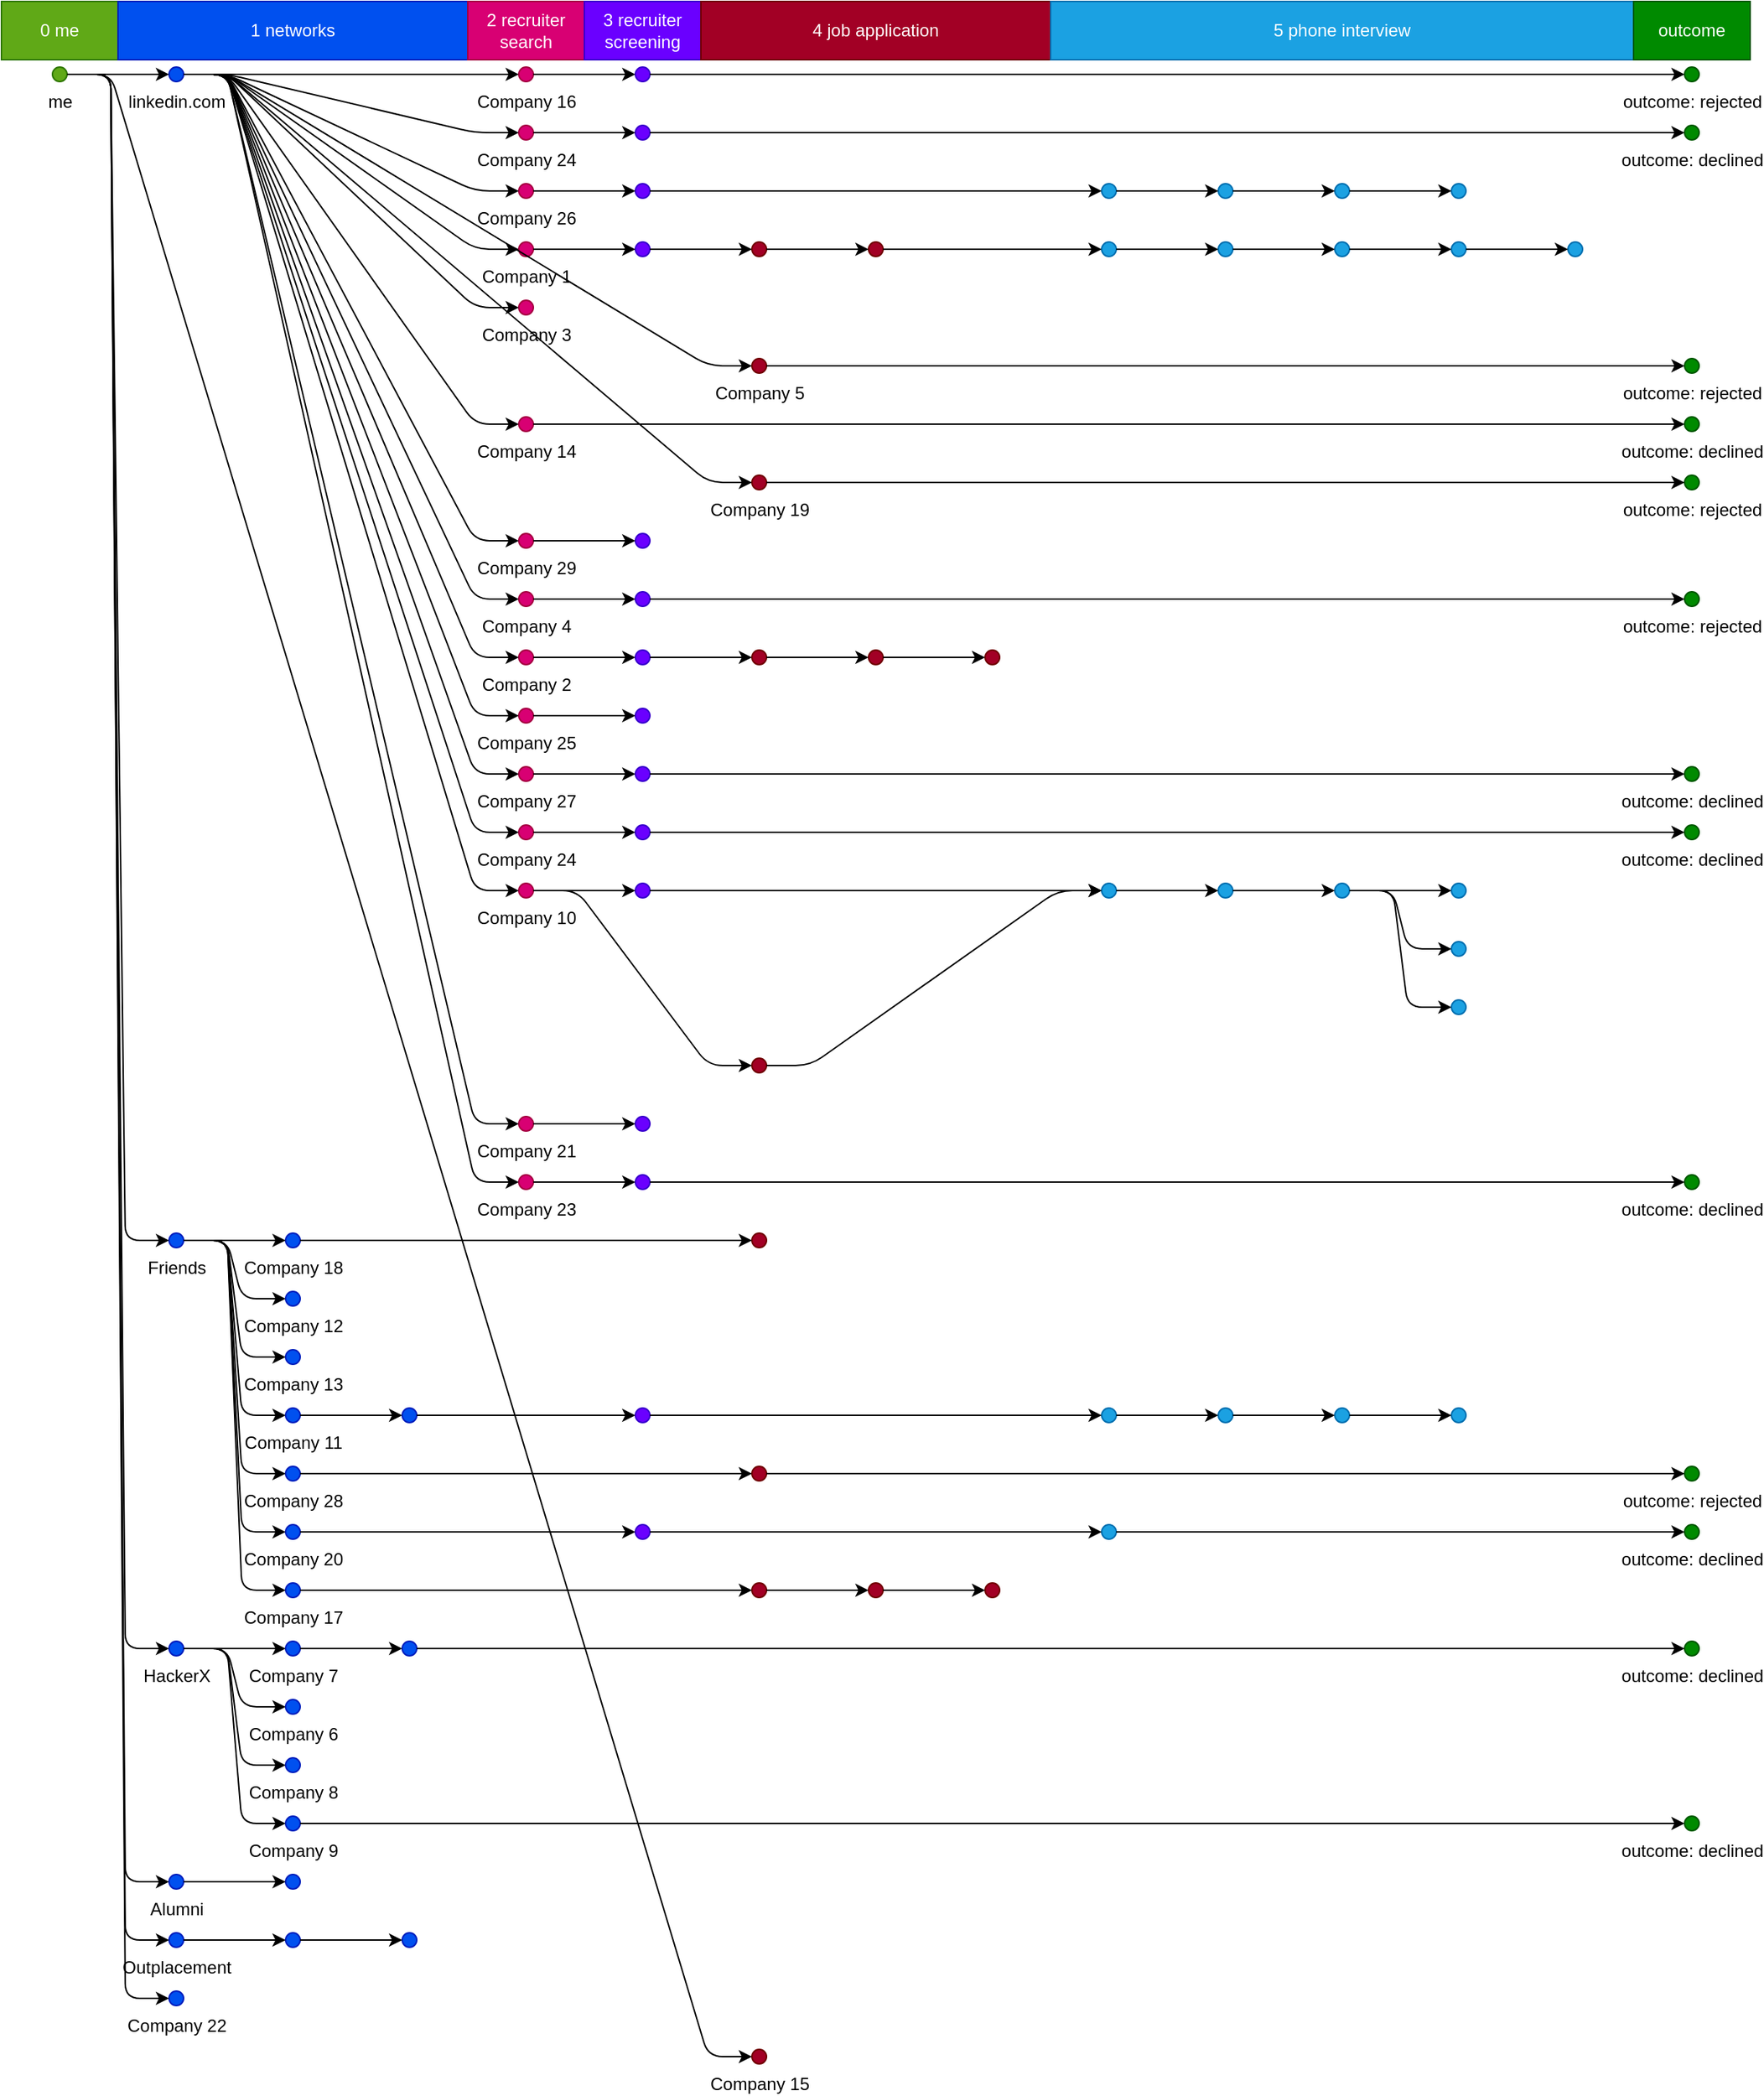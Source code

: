 <mxGraphModel dx="640" dy="480">
	<root>
		<mxCell id="root" style=""></mxCell>
		<mxCell id="layer1" style="" parent="root"></mxCell>
		<mxCell id="0 me" value="0 me" style="strokeColor=#2D7600;fillColor=#60A917;html=1;whiteSpace=wrap;fontColor=#ffffff;" parent="layer1" vertex="1">
			<mxGeometry width="80" height="40" as="geometry"></mxGeometry>
		</mxCell>
		<mxCell id="1 networks" value="1 networks" style="html=1;whiteSpace=wrap;fontColor=#ffffff;strokeColor=#001DBC;fillColor=#0050ef;" parent="layer1" vertex="1">
			<mxGeometry x="80" width="240" height="40" as="geometry"></mxGeometry>
		</mxCell>
		<mxCell id="2 recruiter search" value="2 recruiter search" style="strokeColor=#A50040;fillColor=#d80073;html=1;whiteSpace=wrap;fontColor=#ffffff;" parent="layer1" vertex="1">
			<mxGeometry x="320" width="80" height="40" as="geometry"></mxGeometry>
		</mxCell>
		<mxCell id="3 recruiter screening" value="3 recruiter screening" style="fillColor=#6a00ff;html=1;whiteSpace=wrap;fontColor=#ffffff;strokeColor=#3700CC;" parent="layer1" vertex="1">
			<mxGeometry x="400" width="80" height="40" as="geometry"></mxGeometry>
		</mxCell>
		<mxCell id="4 job application" value="4 job application" style="strokeColor=#6F0000;fillColor=#a20025;html=1;whiteSpace=wrap;fontColor=#ffffff;" parent="layer1" vertex="1">
			<mxGeometry x="480" width="240" height="40" as="geometry"></mxGeometry>
		</mxCell>
		<mxCell id="5 phone interview" value="5 phone interview" style="fontColor=#ffffff;strokeColor=#006EAF;fillColor=#1ba1e2;html=1;whiteSpace=wrap;" parent="layer1" vertex="1">
			<mxGeometry x="720" width="400" height="40" as="geometry"></mxGeometry>
		</mxCell>
		<mxCell id="outcome" value="outcome" style="html=1;whiteSpace=wrap;fontColor=#ffffff;strokeColor=#005700;fillColor=#008a00;" parent="layer1" vertex="1">
			<mxGeometry x="1120" width="80" height="40" as="geometry"></mxGeometry>
		</mxCell>
		<mxCell id="0" value="me" style="verticalLabelPosition=bottom;align=center;fontColor=#000000;fillColor=#60A917;aspect=fixed;labelPosition=center;verticalAlign=top;strokeColor=#2D7600;ellipse;html=1;" parent="layer1" vertex="1">
			<mxGeometry x="35" y="45" width="10" height="10" as="geometry"></mxGeometry>
		</mxCell>
		<mxCell id="linkedin" value="linkedin.com" style="html=1;strokeColor=#001DBC;fillColor=#0050ef;fontColor=#000000;ellipse;aspect=fixed;labelPosition=center;verticalLabelPosition=bottom;align=center;verticalAlign=top;" parent="layer1" vertex="1">
			<mxGeometry x="115" y="45" width="10" height="10" as="geometry"></mxGeometry>
		</mxCell>
		<mxCell id="31" value="Company 16" style="aspect=fixed;labelPosition=center;verticalAlign=top;fontColor=#000000;ellipse;html=1;verticalLabelPosition=bottom;align=center;strokeColor=#A50040;fillColor=#d80073;" parent="layer1" vertex="1">
			<mxGeometry x="355" y="45" width="10" height="10" as="geometry"></mxGeometry>
		</mxCell>
		<mxCell id="32" style="aspect=fixed;html=1;verticalAlign=top;strokeColor=#3700CC;ellipse;verticalLabelPosition=bottom;align=center;fontColor=#000000;fillColor=#6a00ff;labelPosition=center;" parent="layer1" vertex="1">
			<mxGeometry x="435" y="45" width="10" height="10" as="geometry"></mxGeometry>
		</mxCell>
		<mxCell id="32rejected" value="outcome: rejected" style="html=1;verticalLabelPosition=bottom;align=center;verticalAlign=top;fillColor=#008a00;ellipse;aspect=fixed;labelPosition=center;fontColor=#000000;strokeColor=#005700;" parent="layer1" vertex="1">
			<mxGeometry x="1155" y="45" width="10" height="10" as="geometry"></mxGeometry>
		</mxCell>
		<mxCell id="32-32rejected" style="edgeStyle=entityRelationEdgeStyle;orthogonalLoop=1;jettySize=auto;html=1;strokeWidth=1;" parent="layer1" edge="1" source="32" target="32rejected">
			<mxGeometry relative="1" as="geometry"></mxGeometry>
		</mxCell>
		<mxCell id="31-32" style="edgeStyle=entityRelationEdgeStyle;orthogonalLoop=1;jettySize=auto;html=1;strokeWidth=1;" parent="layer1" edge="1" source="31" target="32">
			<mxGeometry relative="1" as="geometry"></mxGeometry>
		</mxCell>
		<mxCell id="linkedin-31" style="strokeWidth=1;edgeStyle=entityRelationEdgeStyle;orthogonalLoop=1;jettySize=auto;html=1;" parent="layer1" edge="1" source="linkedin" target="31">
			<mxGeometry relative="1" as="geometry"></mxGeometry>
		</mxCell>
		<mxCell id="47" value="Company 24" style="strokeColor=#A50040;ellipse;verticalLabelPosition=bottom;align=center;verticalAlign=top;fillColor=#d80073;aspect=fixed;html=1;labelPosition=center;fontColor=#000000;" parent="layer1" vertex="1">
			<mxGeometry x="355" y="85" width="10" height="10" as="geometry"></mxGeometry>
		</mxCell>
		<mxCell id="48" style="labelPosition=center;verticalLabelPosition=bottom;fontColor=#000000;fillColor=#6a00ff;ellipse;aspect=fixed;html=1;align=center;verticalAlign=top;strokeColor=#3700CC;" parent="layer1" vertex="1">
			<mxGeometry x="435" y="85" width="10" height="10" as="geometry"></mxGeometry>
		</mxCell>
		<mxCell id="48declined" value="outcome: declined" style="ellipse;fillColor=#008a00;verticalAlign=top;fontColor=#000000;strokeColor=#005700;aspect=fixed;html=1;labelPosition=center;verticalLabelPosition=bottom;align=center;" parent="layer1" vertex="1">
			<mxGeometry x="1155" y="85" width="10" height="10" as="geometry"></mxGeometry>
		</mxCell>
		<mxCell id="48-48declined" style="edgeStyle=entityRelationEdgeStyle;orthogonalLoop=1;jettySize=auto;html=1;strokeWidth=1;" parent="layer1" edge="1" source="48" target="48declined">
			<mxGeometry relative="1" as="geometry"></mxGeometry>
		</mxCell>
		<mxCell id="47-48" style="edgeStyle=entityRelationEdgeStyle;orthogonalLoop=1;jettySize=auto;html=1;strokeWidth=1;" parent="layer1" edge="1" source="47" target="48">
			<mxGeometry relative="1" as="geometry"></mxGeometry>
		</mxCell>
		<mxCell id="linkedin-47" style="edgeStyle=entityRelationEdgeStyle;orthogonalLoop=1;jettySize=auto;html=1;strokeWidth=1;" parent="layer1" edge="1" source="linkedin" target="47">
			<mxGeometry relative="1" as="geometry"></mxGeometry>
		</mxCell>
		<mxCell id="59" value="Company 26" style="verticalLabelPosition=bottom;strokeColor=#A50040;ellipse;aspect=fixed;html=1;labelPosition=center;align=center;verticalAlign=top;fontColor=#000000;fillColor=#d80073;" parent="layer1" vertex="1">
			<mxGeometry x="355" y="125" width="10" height="10" as="geometry"></mxGeometry>
		</mxCell>
		<mxCell id="60" style="verticalAlign=top;fontColor=#000000;strokeColor=#3700CC;labelPosition=center;verticalLabelPosition=bottom;html=1;align=center;fillColor=#6a00ff;ellipse;aspect=fixed;" parent="layer1" vertex="1">
			<mxGeometry x="435" y="125" width="10" height="10" as="geometry"></mxGeometry>
		</mxCell>
		<mxCell id="68" style="aspect=fixed;html=1;labelPosition=center;fillColor=#1ba1e2;ellipse;align=center;verticalAlign=top;fontColor=#000000;strokeColor=#006EAF;verticalLabelPosition=bottom;" parent="layer1" vertex="1">
			<mxGeometry x="755" y="125" width="10" height="10" as="geometry"></mxGeometry>
		</mxCell>
		<mxCell id="79" style="ellipse;aspect=fixed;html=1;verticalLabelPosition=bottom;align=center;strokeColor=#006EAF;labelPosition=center;verticalAlign=top;fontColor=#000000;fillColor=#1ba1e2;" parent="layer1" vertex="1">
			<mxGeometry x="835" y="125" width="10" height="10" as="geometry"></mxGeometry>
		</mxCell>
		<mxCell id="80" style="labelPosition=center;align=center;verticalLabelPosition=bottom;verticalAlign=top;fontColor=#000000;fillColor=#1ba1e2;strokeColor=#006EAF;ellipse;aspect=fixed;html=1;" parent="layer1" vertex="1">
			<mxGeometry x="915" y="125" width="10" height="10" as="geometry"></mxGeometry>
		</mxCell>
		<mxCell id="81" style="align=center;strokeColor=#006EAF;ellipse;aspect=fixed;verticalLabelPosition=bottom;fontColor=#000000;fillColor=#1ba1e2;html=1;labelPosition=center;verticalAlign=top;" parent="layer1" vertex="1">
			<mxGeometry x="995" y="125" width="10" height="10" as="geometry"></mxGeometry>
		</mxCell>
		<mxCell id="80-81" style="strokeWidth=1;edgeStyle=entityRelationEdgeStyle;orthogonalLoop=1;jettySize=auto;html=1;" parent="layer1" edge="1" source="80" target="81">
			<mxGeometry relative="1" as="geometry"></mxGeometry>
		</mxCell>
		<mxCell id="79-80" style="orthogonalLoop=1;jettySize=auto;html=1;strokeWidth=1;edgeStyle=entityRelationEdgeStyle;" parent="layer1" edge="1" source="79" target="80">
			<mxGeometry relative="1" as="geometry"></mxGeometry>
		</mxCell>
		<mxCell id="68-79" style="html=1;strokeWidth=1;edgeStyle=entityRelationEdgeStyle;orthogonalLoop=1;jettySize=auto;" parent="layer1" edge="1" source="68" target="79">
			<mxGeometry relative="1" as="geometry"></mxGeometry>
		</mxCell>
		<mxCell id="60-68" style="edgeStyle=entityRelationEdgeStyle;orthogonalLoop=1;jettySize=auto;html=1;strokeWidth=1;" parent="layer1" edge="1" source="60" target="68">
			<mxGeometry relative="1" as="geometry"></mxGeometry>
		</mxCell>
		<mxCell id="59-60" style="strokeWidth=1;edgeStyle=entityRelationEdgeStyle;orthogonalLoop=1;jettySize=auto;html=1;" parent="layer1" edge="1" source="59" target="60">
			<mxGeometry relative="1" as="geometry"></mxGeometry>
		</mxCell>
		<mxCell id="linkedin-59" style="edgeStyle=entityRelationEdgeStyle;orthogonalLoop=1;jettySize=auto;html=1;strokeWidth=1;" parent="layer1" edge="1" source="linkedin" target="59">
			<mxGeometry relative="1" as="geometry"></mxGeometry>
		</mxCell>
		<mxCell id="1" value="Company 1" style="labelPosition=center;verticalAlign=top;fontColor=#000000;fillColor=#d80073;ellipse;aspect=fixed;html=1;verticalLabelPosition=bottom;align=center;strokeColor=#A50040;" parent="layer1" vertex="1">
			<mxGeometry x="355" y="165" width="10" height="10" as="geometry"></mxGeometry>
		</mxCell>
		<mxCell id="6" style="verticalLabelPosition=bottom;aspect=fixed;html=1;align=center;verticalAlign=top;fontColor=#000000;strokeColor=#3700CC;fillColor=#6a00ff;ellipse;labelPosition=center;" parent="layer1" vertex="1">
			<mxGeometry x="435" y="165" width="10" height="10" as="geometry"></mxGeometry>
		</mxCell>
		<mxCell id="7" style="verticalAlign=top;strokeColor=#6F0000;fillColor=#a20025;align=center;aspect=fixed;html=1;labelPosition=center;verticalLabelPosition=bottom;fontColor=#000000;ellipse;" parent="layer1" vertex="1">
			<mxGeometry x="515" y="165" width="10" height="10" as="geometry"></mxGeometry>
		</mxCell>
		<mxCell id="27" style="aspect=fixed;html=1;labelPosition=center;verticalLabelPosition=bottom;strokeColor=#6F0000;ellipse;align=center;verticalAlign=top;fontColor=#000000;fillColor=#a20025;" parent="layer1" vertex="1">
			<mxGeometry x="595" y="165" width="10" height="10" as="geometry"></mxGeometry>
		</mxCell>
		<mxCell id="53" style="ellipse;aspect=fixed;html=1;labelPosition=center;verticalAlign=top;fontColor=#000000;strokeColor=#006EAF;verticalLabelPosition=bottom;align=center;fillColor=#1ba1e2;" parent="layer1" vertex="1">
			<mxGeometry x="755" y="165" width="10" height="10" as="geometry"></mxGeometry>
		</mxCell>
		<mxCell id="72" style="ellipse;labelPosition=center;verticalLabelPosition=bottom;fontColor=#000000;fillColor=#1ba1e2;strokeColor=#006EAF;aspect=fixed;html=1;align=center;verticalAlign=top;" parent="layer1" vertex="1">
			<mxGeometry x="835" y="165" width="10" height="10" as="geometry"></mxGeometry>
		</mxCell>
		<mxCell id="73" style="fontColor=#000000;fillColor=#1ba1e2;verticalAlign=top;strokeColor=#006EAF;ellipse;aspect=fixed;html=1;labelPosition=center;verticalLabelPosition=bottom;align=center;" parent="layer1" vertex="1">
			<mxGeometry x="915" y="165" width="10" height="10" as="geometry"></mxGeometry>
		</mxCell>
		<mxCell id="74" style="verticalLabelPosition=bottom;align=center;fontColor=#000000;strokeColor=#006EAF;fillColor=#1ba1e2;aspect=fixed;html=1;labelPosition=center;ellipse;verticalAlign=top;" parent="layer1" vertex="1">
			<mxGeometry x="995" y="165" width="10" height="10" as="geometry"></mxGeometry>
		</mxCell>
		<mxCell id="75" style="verticalAlign=top;fontColor=#000000;aspect=fixed;html=1;verticalLabelPosition=bottom;strokeColor=#006EAF;fillColor=#1ba1e2;ellipse;labelPosition=center;align=center;" parent="layer1" vertex="1">
			<mxGeometry x="1075" y="165" width="10" height="10" as="geometry"></mxGeometry>
		</mxCell>
		<mxCell id="74-75" style="orthogonalLoop=1;jettySize=auto;html=1;strokeWidth=1;edgeStyle=entityRelationEdgeStyle;" parent="layer1" edge="1" source="74" target="75">
			<mxGeometry relative="1" as="geometry"></mxGeometry>
		</mxCell>
		<mxCell id="73-74" style="edgeStyle=entityRelationEdgeStyle;orthogonalLoop=1;jettySize=auto;html=1;strokeWidth=1;" parent="layer1" edge="1" source="73" target="74">
			<mxGeometry relative="1" as="geometry"></mxGeometry>
		</mxCell>
		<mxCell id="72-73" style="html=1;strokeWidth=1;edgeStyle=entityRelationEdgeStyle;orthogonalLoop=1;jettySize=auto;" parent="layer1" edge="1" source="72" target="73">
			<mxGeometry relative="1" as="geometry"></mxGeometry>
		</mxCell>
		<mxCell id="53-72" style="orthogonalLoop=1;jettySize=auto;html=1;strokeWidth=1;edgeStyle=entityRelationEdgeStyle;" parent="layer1" edge="1" source="53" target="72">
			<mxGeometry relative="1" as="geometry"></mxGeometry>
		</mxCell>
		<mxCell id="27-53" style="edgeStyle=entityRelationEdgeStyle;orthogonalLoop=1;jettySize=auto;html=1;strokeWidth=1;" parent="layer1" edge="1" source="27" target="53">
			<mxGeometry relative="1" as="geometry"></mxGeometry>
		</mxCell>
		<mxCell id="7-27" style="jettySize=auto;html=1;strokeWidth=1;edgeStyle=entityRelationEdgeStyle;orthogonalLoop=1;" parent="layer1" edge="1" source="7" target="27">
			<mxGeometry relative="1" as="geometry"></mxGeometry>
		</mxCell>
		<mxCell id="6-7" style="edgeStyle=entityRelationEdgeStyle;orthogonalLoop=1;jettySize=auto;html=1;strokeWidth=1;" parent="layer1" edge="1" source="6" target="7">
			<mxGeometry relative="1" as="geometry"></mxGeometry>
		</mxCell>
		<mxCell id="1-6" style="jettySize=auto;html=1;strokeWidth=1;edgeStyle=entityRelationEdgeStyle;orthogonalLoop=1;" parent="layer1" edge="1" source="1" target="6">
			<mxGeometry relative="1" as="geometry"></mxGeometry>
		</mxCell>
		<mxCell id="linkedin-1" style="edgeStyle=entityRelationEdgeStyle;orthogonalLoop=1;jettySize=auto;html=1;strokeWidth=1;" parent="layer1" edge="1" source="linkedin" target="1">
			<mxGeometry relative="1" as="geometry"></mxGeometry>
		</mxCell>
		<mxCell id="3" value="Company 3" style="aspect=fixed;html=1;verticalLabelPosition=bottom;strokeColor=#A50040;fillColor=#d80073;ellipse;labelPosition=center;align=center;verticalAlign=top;fontColor=#000000;" parent="layer1" vertex="1">
			<mxGeometry x="355" y="205" width="10" height="10" as="geometry"></mxGeometry>
		</mxCell>
		<mxCell id="linkedin-3" style="html=1;strokeWidth=1;edgeStyle=entityRelationEdgeStyle;orthogonalLoop=1;jettySize=auto;" parent="layer1" edge="1" source="linkedin" target="3">
			<mxGeometry relative="1" as="geometry"></mxGeometry>
		</mxCell>
		<mxCell id="8" value="Company 5" style="align=center;fontColor=#000000;fillColor=#a20025;ellipse;aspect=fixed;html=1;strokeColor=#6F0000;labelPosition=center;verticalLabelPosition=bottom;verticalAlign=top;" parent="layer1" vertex="1">
			<mxGeometry x="515" y="245" width="10" height="10" as="geometry"></mxGeometry>
		</mxCell>
		<mxCell id="8rejected" value="outcome: rejected" style="ellipse;html=1;labelPosition=center;verticalLabelPosition=bottom;aspect=fixed;align=center;verticalAlign=top;fontColor=#000000;strokeColor=#005700;fillColor=#008a00;" parent="layer1" vertex="1">
			<mxGeometry x="1155" y="245" width="10" height="10" as="geometry"></mxGeometry>
		</mxCell>
		<mxCell id="8-8rejected" style="orthogonalLoop=1;jettySize=auto;html=1;strokeWidth=1;edgeStyle=entityRelationEdgeStyle;" parent="layer1" edge="1" source="8" target="8rejected">
			<mxGeometry relative="1" as="geometry"></mxGeometry>
		</mxCell>
		<mxCell id="linkedin-8" style="edgeStyle=entityRelationEdgeStyle;orthogonalLoop=1;jettySize=auto;html=1;strokeWidth=1;" parent="layer1" edge="1" source="linkedin" target="8">
			<mxGeometry relative="1" as="geometry"></mxGeometry>
		</mxCell>
		<mxCell id="24" value="Company 14" style="verticalLabelPosition=bottom;verticalAlign=top;fontColor=#000000;aspect=fixed;html=1;labelPosition=center;strokeColor=#A50040;ellipse;align=center;fillColor=#d80073;" parent="layer1" vertex="1">
			<mxGeometry x="355" y="285" width="10" height="10" as="geometry"></mxGeometry>
		</mxCell>
		<mxCell id="24declined" value="outcome: declined" style="ellipse;aspect=fixed;html=1;verticalLabelPosition=bottom;fontColor=#000000;labelPosition=center;align=center;verticalAlign=top;strokeColor=#005700;fillColor=#008a00;" parent="layer1" vertex="1">
			<mxGeometry x="1155" y="285" width="10" height="10" as="geometry"></mxGeometry>
		</mxCell>
		<mxCell id="24-24declined" style="edgeStyle=entityRelationEdgeStyle;orthogonalLoop=1;jettySize=auto;html=1;strokeWidth=1;" parent="layer1" edge="1" source="24" target="24declined">
			<mxGeometry relative="1" as="geometry"></mxGeometry>
		</mxCell>
		<mxCell id="linkedin-24" style="edgeStyle=entityRelationEdgeStyle;orthogonalLoop=1;jettySize=auto;html=1;strokeWidth=1;" parent="layer1" edge="1" source="linkedin" target="24">
			<mxGeometry relative="1" as="geometry"></mxGeometry>
		</mxCell>
		<mxCell id="37" value="Company 19" style="html=1;verticalLabelPosition=bottom;align=center;strokeColor=#6F0000;ellipse;aspect=fixed;fontColor=#000000;fillColor=#a20025;labelPosition=center;verticalAlign=top;" parent="layer1" vertex="1">
			<mxGeometry x="515" y="325" width="10" height="10" as="geometry"></mxGeometry>
		</mxCell>
		<mxCell id="37rejected" value="outcome: rejected" style="ellipse;aspect=fixed;align=center;verticalAlign=top;fontColor=#000000;html=1;labelPosition=center;verticalLabelPosition=bottom;strokeColor=#005700;fillColor=#008a00;" parent="layer1" vertex="1">
			<mxGeometry x="1155" y="325" width="10" height="10" as="geometry"></mxGeometry>
		</mxCell>
		<mxCell id="37-37rejected" style="html=1;strokeWidth=1;edgeStyle=entityRelationEdgeStyle;orthogonalLoop=1;jettySize=auto;" parent="layer1" edge="1" source="37" target="37rejected">
			<mxGeometry relative="1" as="geometry"></mxGeometry>
		</mxCell>
		<mxCell id="linkedin-37" style="edgeStyle=entityRelationEdgeStyle;orthogonalLoop=1;jettySize=auto;html=1;strokeWidth=1;" parent="layer1" edge="1" source="linkedin" target="37">
			<mxGeometry relative="1" as="geometry"></mxGeometry>
		</mxCell>
		<mxCell id="65" value="Company 29" style="html=1;fontColor=#000000;strokeColor=#A50040;ellipse;aspect=fixed;labelPosition=center;verticalLabelPosition=bottom;align=center;verticalAlign=top;fillColor=#d80073;" parent="layer1" vertex="1">
			<mxGeometry x="355" y="365" width="10" height="10" as="geometry"></mxGeometry>
		</mxCell>
		<mxCell id="66" style="aspect=fixed;align=center;verticalAlign=top;fillColor=#6a00ff;strokeColor=#3700CC;ellipse;html=1;labelPosition=center;verticalLabelPosition=bottom;fontColor=#000000;" parent="layer1" vertex="1">
			<mxGeometry x="435" y="365" width="10" height="10" as="geometry"></mxGeometry>
		</mxCell>
		<mxCell id="65-66" style="jettySize=auto;html=1;strokeWidth=1;edgeStyle=entityRelationEdgeStyle;orthogonalLoop=1;" parent="layer1" edge="1" source="65" target="66">
			<mxGeometry relative="1" as="geometry"></mxGeometry>
		</mxCell>
		<mxCell id="linkedin-65" style="orthogonalLoop=1;jettySize=auto;html=1;strokeWidth=1;edgeStyle=entityRelationEdgeStyle;" parent="layer1" edge="1" source="linkedin" target="65">
			<mxGeometry relative="1" as="geometry"></mxGeometry>
		</mxCell>
		<mxCell id="5" value="Company 4" style="ellipse;html=1;strokeColor=#A50040;fillColor=#d80073;aspect=fixed;labelPosition=center;verticalLabelPosition=bottom;align=center;verticalAlign=top;fontColor=#000000;" parent="layer1" vertex="1">
			<mxGeometry x="355" y="405" width="10" height="10" as="geometry"></mxGeometry>
		</mxCell>
		<mxCell id="20" style="verticalAlign=top;fontColor=#000000;fillColor=#6a00ff;ellipse;html=1;labelPosition=center;align=center;aspect=fixed;verticalLabelPosition=bottom;strokeColor=#3700CC;" parent="layer1" vertex="1">
			<mxGeometry x="435" y="405" width="10" height="10" as="geometry"></mxGeometry>
		</mxCell>
		<mxCell id="20rejected" value="outcome: rejected" style="align=center;verticalAlign=top;fontColor=#000000;strokeColor=#005700;labelPosition=center;aspect=fixed;html=1;verticalLabelPosition=bottom;fillColor=#008a00;ellipse;" parent="layer1" vertex="1">
			<mxGeometry x="1155" y="405" width="10" height="10" as="geometry"></mxGeometry>
		</mxCell>
		<mxCell id="20-20rejected" style="strokeWidth=1;edgeStyle=entityRelationEdgeStyle;orthogonalLoop=1;jettySize=auto;html=1;" parent="layer1" edge="1" source="20" target="20rejected">
			<mxGeometry relative="1" as="geometry"></mxGeometry>
		</mxCell>
		<mxCell id="5-20" style="html=1;strokeWidth=1;edgeStyle=entityRelationEdgeStyle;orthogonalLoop=1;jettySize=auto;" parent="layer1" edge="1" source="5" target="20">
			<mxGeometry relative="1" as="geometry"></mxGeometry>
		</mxCell>
		<mxCell id="linkedin-5" style="edgeStyle=entityRelationEdgeStyle;orthogonalLoop=1;jettySize=auto;html=1;strokeWidth=1;" parent="layer1" edge="1" source="linkedin" target="5">
			<mxGeometry relative="1" as="geometry"></mxGeometry>
		</mxCell>
		<mxCell id="2" value="Company 2" style="fontColor=#000000;strokeColor=#A50040;ellipse;aspect=fixed;labelPosition=center;verticalLabelPosition=bottom;align=center;verticalAlign=top;fillColor=#d80073;html=1;" parent="layer1" vertex="1">
			<mxGeometry x="355" y="445" width="10" height="10" as="geometry"></mxGeometry>
		</mxCell>
		<mxCell id="9" style="verticalAlign=top;fillColor=#6a00ff;ellipse;labelPosition=center;align=center;fontColor=#000000;strokeColor=#3700CC;aspect=fixed;html=1;verticalLabelPosition=bottom;" parent="layer1" vertex="1">
			<mxGeometry x="435" y="445" width="10" height="10" as="geometry"></mxGeometry>
		</mxCell>
		<mxCell id="23" style="labelPosition=center;verticalLabelPosition=bottom;fontColor=#000000;ellipse;aspect=fixed;verticalAlign=top;strokeColor=#6F0000;fillColor=#a20025;html=1;align=center;" parent="layer1" vertex="1">
			<mxGeometry x="515" y="445" width="10" height="10" as="geometry"></mxGeometry>
		</mxCell>
		<mxCell id="57" style="labelPosition=center;verticalLabelPosition=bottom;verticalAlign=top;fontColor=#000000;html=1;aspect=fixed;align=center;fillColor=#a20025;strokeColor=#6F0000;ellipse;" parent="layer1" vertex="1">
			<mxGeometry x="595" y="445" width="10" height="10" as="geometry"></mxGeometry>
		</mxCell>
		<mxCell id="77" style="aspect=fixed;verticalLabelPosition=bottom;fontColor=#000000;fillColor=#a20025;ellipse;labelPosition=center;align=center;verticalAlign=top;strokeColor=#6F0000;html=1;" parent="layer1" vertex="1">
			<mxGeometry x="675" y="445" width="10" height="10" as="geometry"></mxGeometry>
		</mxCell>
		<mxCell id="57-77" style="edgeStyle=entityRelationEdgeStyle;orthogonalLoop=1;jettySize=auto;html=1;strokeWidth=1;" parent="layer1" edge="1" source="57" target="77">
			<mxGeometry relative="1" as="geometry"></mxGeometry>
		</mxCell>
		<mxCell id="23-57" style="orthogonalLoop=1;jettySize=auto;html=1;strokeWidth=1;edgeStyle=entityRelationEdgeStyle;" parent="layer1" edge="1" source="23" target="57">
			<mxGeometry relative="1" as="geometry"></mxGeometry>
		</mxCell>
		<mxCell id="9-23" style="edgeStyle=entityRelationEdgeStyle;orthogonalLoop=1;jettySize=auto;html=1;strokeWidth=1;" parent="layer1" edge="1" source="9" target="23">
			<mxGeometry relative="1" as="geometry"></mxGeometry>
		</mxCell>
		<mxCell id="2-9" style="edgeStyle=entityRelationEdgeStyle;orthogonalLoop=1;jettySize=auto;html=1;strokeWidth=1;" parent="layer1" edge="1" source="2" target="9">
			<mxGeometry relative="1" as="geometry"></mxGeometry>
		</mxCell>
		<mxCell id="linkedin-2" style="edgeStyle=entityRelationEdgeStyle;orthogonalLoop=1;jettySize=auto;html=1;strokeWidth=1;" parent="layer1" edge="1" source="linkedin" target="2">
			<mxGeometry relative="1" as="geometry"></mxGeometry>
		</mxCell>
		<mxCell id="49" value="Company 25" style="align=center;fontColor=#000000;fillColor=#d80073;ellipse;html=1;labelPosition=center;verticalLabelPosition=bottom;verticalAlign=top;strokeColor=#A50040;aspect=fixed;" parent="layer1" vertex="1">
			<mxGeometry x="355" y="485" width="10" height="10" as="geometry"></mxGeometry>
		</mxCell>
		<mxCell id="50" style="labelPosition=center;verticalLabelPosition=bottom;fontColor=#000000;strokeColor=#3700CC;fillColor=#6a00ff;ellipse;aspect=fixed;html=1;align=center;verticalAlign=top;" parent="layer1" vertex="1">
			<mxGeometry x="435" y="485" width="10" height="10" as="geometry"></mxGeometry>
		</mxCell>
		<mxCell id="49-50" style="edgeStyle=entityRelationEdgeStyle;orthogonalLoop=1;jettySize=auto;html=1;strokeWidth=1;" parent="layer1" edge="1" source="49" target="50">
			<mxGeometry relative="1" as="geometry"></mxGeometry>
		</mxCell>
		<mxCell id="linkedin-49" style="orthogonalLoop=1;jettySize=auto;html=1;strokeWidth=1;edgeStyle=entityRelationEdgeStyle;" parent="layer1" edge="1" source="linkedin" target="49">
			<mxGeometry relative="1" as="geometry"></mxGeometry>
		</mxCell>
		<mxCell id="62" value="Company 27" style="fillColor=#d80073;ellipse;html=1;verticalLabelPosition=bottom;align=center;fontColor=#000000;aspect=fixed;labelPosition=center;verticalAlign=top;strokeColor=#A50040;" parent="layer1" vertex="1">
			<mxGeometry x="355" y="525" width="10" height="10" as="geometry"></mxGeometry>
		</mxCell>
		<mxCell id="63" style="fillColor=#6a00ff;ellipse;aspect=fixed;html=1;verticalLabelPosition=bottom;fontColor=#000000;strokeColor=#3700CC;labelPosition=center;align=center;verticalAlign=top;" parent="layer1" vertex="1">
			<mxGeometry x="435" y="525" width="10" height="10" as="geometry"></mxGeometry>
		</mxCell>
		<mxCell id="63declined" value="outcome: declined" style="aspect=fixed;verticalLabelPosition=bottom;align=center;verticalAlign=top;fillColor=#008a00;ellipse;labelPosition=center;fontColor=#000000;strokeColor=#005700;html=1;" parent="layer1" vertex="1">
			<mxGeometry x="1155" y="525" width="10" height="10" as="geometry"></mxGeometry>
		</mxCell>
		<mxCell id="63-63declined" style="jettySize=auto;html=1;strokeWidth=1;edgeStyle=entityRelationEdgeStyle;orthogonalLoop=1;" parent="layer1" edge="1" source="63" target="63declined">
			<mxGeometry relative="1" as="geometry"></mxGeometry>
		</mxCell>
		<mxCell id="62-63" style="orthogonalLoop=1;jettySize=auto;html=1;strokeWidth=1;edgeStyle=entityRelationEdgeStyle;" parent="layer1" edge="1" source="62" target="63">
			<mxGeometry relative="1" as="geometry"></mxGeometry>
		</mxCell>
		<mxCell id="linkedin-62" style="edgeStyle=entityRelationEdgeStyle;orthogonalLoop=1;jettySize=auto;html=1;strokeWidth=1;" parent="layer1" edge="1" source="linkedin" target="62">
			<mxGeometry relative="1" as="geometry"></mxGeometry>
		</mxCell>
		<mxCell id="64" value="Company 24" style="ellipse;labelPosition=center;verticalLabelPosition=bottom;verticalAlign=top;fillColor=#d80073;aspect=fixed;html=1;align=center;fontColor=#000000;strokeColor=#A50040;" parent="layer1" vertex="1">
			<mxGeometry x="355" y="565" width="10" height="10" as="geometry"></mxGeometry>
		</mxCell>
		<mxCell id="67" style="ellipse;html=1;verticalLabelPosition=bottom;align=center;fontColor=#000000;aspect=fixed;labelPosition=center;verticalAlign=top;strokeColor=#3700CC;fillColor=#6a00ff;" parent="layer1" vertex="1">
			<mxGeometry x="435" y="565" width="10" height="10" as="geometry"></mxGeometry>
		</mxCell>
		<mxCell id="67declined" value="outcome: declined" style="ellipse;html=1;labelPosition=center;verticalLabelPosition=bottom;align=center;strokeColor=#005700;aspect=fixed;verticalAlign=top;fontColor=#000000;fillColor=#008a00;" parent="layer1" vertex="1">
			<mxGeometry x="1155" y="565" width="10" height="10" as="geometry"></mxGeometry>
		</mxCell>
		<mxCell id="67-67declined" style="html=1;strokeWidth=1;edgeStyle=entityRelationEdgeStyle;orthogonalLoop=1;jettySize=auto;" parent="layer1" edge="1" source="67" target="67declined">
			<mxGeometry relative="1" as="geometry"></mxGeometry>
		</mxCell>
		<mxCell id="64-67" style="html=1;strokeWidth=1;edgeStyle=entityRelationEdgeStyle;orthogonalLoop=1;jettySize=auto;" parent="layer1" edge="1" source="64" target="67">
			<mxGeometry relative="1" as="geometry"></mxGeometry>
		</mxCell>
		<mxCell id="linkedin-64" style="orthogonalLoop=1;jettySize=auto;html=1;strokeWidth=1;edgeStyle=entityRelationEdgeStyle;" parent="layer1" edge="1" source="linkedin" target="64">
			<mxGeometry relative="1" as="geometry"></mxGeometry>
		</mxCell>
		<mxCell id="15" value="Company 10" style="ellipse;html=1;fontColor=#000000;fillColor=#d80073;aspect=fixed;labelPosition=center;verticalLabelPosition=bottom;align=center;verticalAlign=top;strokeColor=#A50040;" parent="layer1" vertex="1">
			<mxGeometry x="355" y="605" width="10" height="10" as="geometry"></mxGeometry>
		</mxCell>
		<mxCell id="44" style="verticalLabelPosition=bottom;verticalAlign=top;strokeColor=#3700CC;labelPosition=center;aspect=fixed;html=1;align=center;fontColor=#000000;fillColor=#6a00ff;ellipse;" parent="layer1" vertex="1">
			<mxGeometry x="435" y="605" width="10" height="10" as="geometry"></mxGeometry>
		</mxCell>
		<mxCell id="55" style="verticalAlign=top;strokeColor=#006EAF;html=1;verticalLabelPosition=bottom;labelPosition=center;align=center;fontColor=#000000;fillColor=#1ba1e2;ellipse;aspect=fixed;" parent="layer1" vertex="1">
			<mxGeometry x="755" y="605" width="10" height="10" as="geometry"></mxGeometry>
		</mxCell>
		<mxCell id="56" style="align=center;aspect=fixed;html=1;labelPosition=center;verticalLabelPosition=bottom;fillColor=#1ba1e2;ellipse;verticalAlign=top;fontColor=#000000;strokeColor=#006EAF;" parent="layer1" vertex="1">
			<mxGeometry x="835" y="605" width="10" height="10" as="geometry"></mxGeometry>
		</mxCell>
		<mxCell id="58" style="aspect=fixed;align=center;fillColor=#1ba1e2;ellipse;html=1;labelPosition=center;verticalLabelPosition=bottom;verticalAlign=top;fontColor=#000000;strokeColor=#006EAF;" parent="layer1" vertex="1">
			<mxGeometry x="915" y="605" width="10" height="10" as="geometry"></mxGeometry>
		</mxCell>
		<mxCell id="69" style="ellipse;aspect=fixed;html=1;fillColor=#1ba1e2;labelPosition=center;verticalLabelPosition=bottom;align=center;verticalAlign=top;fontColor=#000000;strokeColor=#006EAF;" parent="layer1" vertex="1">
			<mxGeometry x="995" y="605" width="10" height="10" as="geometry"></mxGeometry>
		</mxCell>
		<mxCell id="58-69" style="jettySize=auto;html=1;strokeWidth=1;edgeStyle=entityRelationEdgeStyle;orthogonalLoop=1;" parent="layer1" edge="1" source="58" target="69">
			<mxGeometry relative="1" as="geometry"></mxGeometry>
		</mxCell>
		<mxCell id="70" style="labelPosition=center;verticalLabelPosition=bottom;align=center;verticalAlign=top;ellipse;aspect=fixed;html=1;fontColor=#000000;strokeColor=#006EAF;fillColor=#1ba1e2;" parent="layer1" vertex="1">
			<mxGeometry x="995" y="645" width="10" height="10" as="geometry"></mxGeometry>
		</mxCell>
		<mxCell id="58-70" style="jettySize=auto;html=1;strokeWidth=1;edgeStyle=entityRelationEdgeStyle;orthogonalLoop=1;" parent="layer1" edge="1" source="58" target="70">
			<mxGeometry relative="1" as="geometry"></mxGeometry>
		</mxCell>
		<mxCell id="71" style="labelPosition=center;verticalLabelPosition=bottom;fillColor=#1ba1e2;aspect=fixed;html=1;align=center;verticalAlign=top;fontColor=#000000;strokeColor=#006EAF;ellipse;" parent="layer1" vertex="1">
			<mxGeometry x="995" y="685" width="10" height="10" as="geometry"></mxGeometry>
		</mxCell>
		<mxCell id="58-71" style="html=1;strokeWidth=1;edgeStyle=entityRelationEdgeStyle;orthogonalLoop=1;jettySize=auto;" parent="layer1" edge="1" source="58" target="71">
			<mxGeometry relative="1" as="geometry"></mxGeometry>
		</mxCell>
		<mxCell id="56-58" style="edgeStyle=entityRelationEdgeStyle;orthogonalLoop=1;jettySize=auto;html=1;strokeWidth=1;" parent="layer1" edge="1" source="56" target="58">
			<mxGeometry relative="1" as="geometry"></mxGeometry>
		</mxCell>
		<mxCell id="55-56" style="edgeStyle=entityRelationEdgeStyle;orthogonalLoop=1;jettySize=auto;html=1;strokeWidth=1;" parent="layer1" edge="1" source="55" target="56">
			<mxGeometry relative="1" as="geometry"></mxGeometry>
		</mxCell>
		<mxCell id="44-55" style="edgeStyle=entityRelationEdgeStyle;orthogonalLoop=1;jettySize=auto;html=1;strokeWidth=1;" parent="layer1" edge="1" source="44" target="55">
			<mxGeometry relative="1" as="geometry"></mxGeometry>
		</mxCell>
		<mxCell id="15-44" style="edgeStyle=entityRelationEdgeStyle;orthogonalLoop=1;jettySize=auto;html=1;strokeWidth=1;" parent="layer1" edge="1" source="15" target="44">
			<mxGeometry relative="1" as="geometry"></mxGeometry>
		</mxCell>
		<mxCell id="16" style="fontColor=#000000;fillColor=#a20025;labelPosition=center;align=center;html=1;verticalLabelPosition=bottom;verticalAlign=top;strokeColor=#6F0000;ellipse;aspect=fixed;" parent="layer1" vertex="1">
			<mxGeometry x="515" y="725" width="10" height="10" as="geometry"></mxGeometry>
		</mxCell>
		<mxCell id="16-55" style="jettySize=auto;html=1;strokeWidth=1;edgeStyle=entityRelationEdgeStyle;orthogonalLoop=1;" parent="layer1" edge="1" source="16" target="55">
			<mxGeometry relative="1" as="geometry"></mxGeometry>
		</mxCell>
		<mxCell id="15-16" style="edgeStyle=entityRelationEdgeStyle;orthogonalLoop=1;jettySize=auto;html=1;strokeWidth=1;" parent="layer1" edge="1" source="15" target="16">
			<mxGeometry relative="1" as="geometry"></mxGeometry>
		</mxCell>
		<mxCell id="linkedin-15" style="edgeStyle=entityRelationEdgeStyle;orthogonalLoop=1;jettySize=auto;html=1;strokeWidth=1;" parent="layer1" edge="1" source="linkedin" target="15">
			<mxGeometry relative="1" as="geometry"></mxGeometry>
		</mxCell>
		<mxCell id="41" value="Company 21" style="aspect=fixed;html=1;verticalLabelPosition=bottom;align=center;fontColor=#000000;strokeColor=#A50040;fillColor=#d80073;ellipse;verticalAlign=top;labelPosition=center;" parent="layer1" vertex="1">
			<mxGeometry x="355" y="765" width="10" height="10" as="geometry"></mxGeometry>
		</mxCell>
		<mxCell id="43" style="labelPosition=center;verticalAlign=top;fillColor=#6a00ff;fontColor=#000000;strokeColor=#3700CC;ellipse;aspect=fixed;html=1;verticalLabelPosition=bottom;align=center;" parent="layer1" vertex="1">
			<mxGeometry x="435" y="765" width="10" height="10" as="geometry"></mxGeometry>
		</mxCell>
		<mxCell id="41-43" style="edgeStyle=entityRelationEdgeStyle;orthogonalLoop=1;jettySize=auto;html=1;strokeWidth=1;" parent="layer1" edge="1" source="41" target="43">
			<mxGeometry relative="1" as="geometry"></mxGeometry>
		</mxCell>
		<mxCell id="linkedin-41" style="edgeStyle=entityRelationEdgeStyle;orthogonalLoop=1;jettySize=auto;html=1;strokeWidth=1;" parent="layer1" edge="1" source="linkedin" target="41">
			<mxGeometry relative="1" as="geometry"></mxGeometry>
		</mxCell>
		<mxCell id="45" value="Company 23" style="fontColor=#000000;ellipse;aspect=fixed;verticalLabelPosition=bottom;verticalAlign=top;fillColor=#d80073;html=1;labelPosition=center;align=center;strokeColor=#A50040;" parent="layer1" vertex="1">
			<mxGeometry x="355" y="805" width="10" height="10" as="geometry"></mxGeometry>
		</mxCell>
		<mxCell id="46" style="verticalLabelPosition=bottom;align=center;fillColor=#6a00ff;strokeColor=#3700CC;verticalAlign=top;fontColor=#000000;ellipse;aspect=fixed;html=1;labelPosition=center;" parent="layer1" vertex="1">
			<mxGeometry x="435" y="805" width="10" height="10" as="geometry"></mxGeometry>
		</mxCell>
		<mxCell id="46declined" value="outcome: declined" style="fontColor=#000000;fillColor=#008a00;ellipse;aspect=fixed;labelPosition=center;align=center;html=1;verticalLabelPosition=bottom;verticalAlign=top;strokeColor=#005700;" parent="layer1" vertex="1">
			<mxGeometry x="1155" y="805" width="10" height="10" as="geometry"></mxGeometry>
		</mxCell>
		<mxCell id="46-46declined" style="jettySize=auto;html=1;strokeWidth=1;edgeStyle=entityRelationEdgeStyle;orthogonalLoop=1;" parent="layer1" edge="1" source="46" target="46declined">
			<mxGeometry relative="1" as="geometry"></mxGeometry>
		</mxCell>
		<mxCell id="45-46" style="edgeStyle=entityRelationEdgeStyle;orthogonalLoop=1;jettySize=auto;html=1;strokeWidth=1;" parent="layer1" edge="1" source="45" target="46">
			<mxGeometry relative="1" as="geometry"></mxGeometry>
		</mxCell>
		<mxCell id="linkedin-45" style="orthogonalLoop=1;jettySize=auto;html=1;strokeWidth=1;edgeStyle=entityRelationEdgeStyle;" parent="layer1" edge="1" source="linkedin" target="45">
			<mxGeometry relative="1" as="geometry"></mxGeometry>
		</mxCell>
		<mxCell id="0-linkedin" style="edgeStyle=entityRelationEdgeStyle;orthogonalLoop=1;jettySize=auto;html=1;strokeWidth=1;" parent="layer1" edge="1" source="0" target="linkedin">
			<mxGeometry relative="1" as="geometry"></mxGeometry>
		</mxCell>
		<mxCell id="friends" value="Friends" style="ellipse;aspect=fixed;html=1;labelPosition=center;verticalLabelPosition=bottom;verticalAlign=top;fontColor=#000000;fillColor=#0050ef;strokeColor=#001DBC;align=center;" parent="layer1" vertex="1">
			<mxGeometry x="115" y="845" width="10" height="10" as="geometry"></mxGeometry>
		</mxCell>
		<mxCell id="35" value="Company 18" style="ellipse;aspect=fixed;labelPosition=center;verticalAlign=top;fillColor=#0050ef;html=1;verticalLabelPosition=bottom;align=center;fontColor=#000000;strokeColor=#001DBC;" parent="layer1" vertex="1">
			<mxGeometry x="195" y="845" width="10" height="10" as="geometry"></mxGeometry>
		</mxCell>
		<mxCell id="36" style="ellipse;aspect=fixed;verticalAlign=top;fontColor=#000000;fillColor=#a20025;html=1;labelPosition=center;verticalLabelPosition=bottom;align=center;strokeColor=#6F0000;" parent="layer1" vertex="1">
			<mxGeometry x="515" y="845" width="10" height="10" as="geometry"></mxGeometry>
		</mxCell>
		<mxCell id="35-36" style="edgeStyle=entityRelationEdgeStyle;orthogonalLoop=1;jettySize=auto;html=1;strokeWidth=1;" parent="layer1" edge="1" source="35" target="36">
			<mxGeometry relative="1" as="geometry"></mxGeometry>
		</mxCell>
		<mxCell id="friends-35" style="edgeStyle=entityRelationEdgeStyle;orthogonalLoop=1;jettySize=auto;html=1;strokeWidth=1;" parent="layer1" edge="1" source="friends" target="35">
			<mxGeometry relative="1" as="geometry"></mxGeometry>
		</mxCell>
		<mxCell id="21" value="Company 12" style="html=1;labelPosition=center;verticalLabelPosition=bottom;align=center;verticalAlign=top;fontColor=#000000;strokeColor=#001DBC;ellipse;aspect=fixed;fillColor=#0050ef;" parent="layer1" vertex="1">
			<mxGeometry x="195" y="885" width="10" height="10" as="geometry"></mxGeometry>
		</mxCell>
		<mxCell id="friends-21" style="edgeStyle=entityRelationEdgeStyle;orthogonalLoop=1;jettySize=auto;html=1;strokeWidth=1;" parent="layer1" edge="1" source="friends" target="21">
			<mxGeometry relative="1" as="geometry"></mxGeometry>
		</mxCell>
		<mxCell id="22" value="Company 13" style="ellipse;html=1;labelPosition=center;strokeColor=#001DBC;aspect=fixed;verticalLabelPosition=bottom;align=center;verticalAlign=top;fontColor=#000000;fillColor=#0050ef;" parent="layer1" vertex="1">
			<mxGeometry x="195" y="925" width="10" height="10" as="geometry"></mxGeometry>
		</mxCell>
		<mxCell id="friends-22" style="edgeStyle=entityRelationEdgeStyle;orthogonalLoop=1;jettySize=auto;html=1;strokeWidth=1;" parent="layer1" edge="1" source="friends" target="22">
			<mxGeometry relative="1" as="geometry"></mxGeometry>
		</mxCell>
		<mxCell id="18" value="Company 11" style="verticalLabelPosition=bottom;fillColor=#0050ef;html=1;labelPosition=center;align=center;verticalAlign=top;fontColor=#000000;strokeColor=#001DBC;ellipse;aspect=fixed;" parent="layer1" vertex="1">
			<mxGeometry x="195" y="965" width="10" height="10" as="geometry"></mxGeometry>
		</mxCell>
		<mxCell id="19" style="align=center;strokeColor=#001DBC;html=1;aspect=fixed;labelPosition=center;verticalLabelPosition=bottom;verticalAlign=top;fontColor=#000000;fillColor=#0050ef;ellipse;" parent="layer1" vertex="1">
			<mxGeometry x="275" y="965" width="10" height="10" as="geometry"></mxGeometry>
		</mxCell>
		<mxCell id="25" style="verticalLabelPosition=bottom;verticalAlign=top;html=1;labelPosition=center;align=center;fontColor=#000000;strokeColor=#3700CC;fillColor=#6a00ff;ellipse;aspect=fixed;" parent="layer1" vertex="1">
			<mxGeometry x="435" y="965" width="10" height="10" as="geometry"></mxGeometry>
		</mxCell>
		<mxCell id="26" style="html=1;labelPosition=center;fontColor=#000000;ellipse;aspect=fixed;verticalAlign=top;strokeColor=#006EAF;fillColor=#1ba1e2;verticalLabelPosition=bottom;align=center;" parent="layer1" vertex="1">
			<mxGeometry x="755" y="965" width="10" height="10" as="geometry"></mxGeometry>
		</mxCell>
		<mxCell id="51" style="labelPosition=center;strokeColor=#006EAF;fillColor=#1ba1e2;html=1;aspect=fixed;verticalLabelPosition=bottom;align=center;verticalAlign=top;fontColor=#000000;ellipse;" parent="layer1" vertex="1">
			<mxGeometry x="835" y="965" width="10" height="10" as="geometry"></mxGeometry>
		</mxCell>
		<mxCell id="52" style="labelPosition=center;verticalLabelPosition=bottom;verticalAlign=top;fontColor=#000000;strokeColor=#006EAF;fillColor=#1ba1e2;ellipse;aspect=fixed;html=1;align=center;" parent="layer1" vertex="1">
			<mxGeometry x="915" y="965" width="10" height="10" as="geometry"></mxGeometry>
		</mxCell>
		<mxCell id="76" style="fillColor=#1ba1e2;ellipse;labelPosition=center;align=center;fontColor=#000000;strokeColor=#006EAF;aspect=fixed;html=1;verticalLabelPosition=bottom;verticalAlign=top;" parent="layer1" vertex="1">
			<mxGeometry x="995" y="965" width="10" height="10" as="geometry"></mxGeometry>
		</mxCell>
		<mxCell id="52-76" style="edgeStyle=entityRelationEdgeStyle;orthogonalLoop=1;jettySize=auto;html=1;strokeWidth=1;" parent="layer1" edge="1" source="52" target="76">
			<mxGeometry relative="1" as="geometry"></mxGeometry>
		</mxCell>
		<mxCell id="51-52" style="strokeWidth=1;edgeStyle=entityRelationEdgeStyle;orthogonalLoop=1;jettySize=auto;html=1;" parent="layer1" edge="1" source="51" target="52">
			<mxGeometry relative="1" as="geometry"></mxGeometry>
		</mxCell>
		<mxCell id="26-51" style="edgeStyle=entityRelationEdgeStyle;orthogonalLoop=1;jettySize=auto;html=1;strokeWidth=1;" parent="layer1" edge="1" source="26" target="51">
			<mxGeometry relative="1" as="geometry"></mxGeometry>
		</mxCell>
		<mxCell id="25-26" style="edgeStyle=entityRelationEdgeStyle;orthogonalLoop=1;jettySize=auto;html=1;strokeWidth=1;" parent="layer1" edge="1" source="25" target="26">
			<mxGeometry relative="1" as="geometry"></mxGeometry>
		</mxCell>
		<mxCell id="19-25" style="edgeStyle=entityRelationEdgeStyle;orthogonalLoop=1;jettySize=auto;html=1;strokeWidth=1;" parent="layer1" edge="1" source="19" target="25">
			<mxGeometry relative="1" as="geometry"></mxGeometry>
		</mxCell>
		<mxCell id="18-19" style="html=1;strokeWidth=1;edgeStyle=entityRelationEdgeStyle;orthogonalLoop=1;jettySize=auto;" parent="layer1" edge="1" source="18" target="19">
			<mxGeometry relative="1" as="geometry"></mxGeometry>
		</mxCell>
		<mxCell id="friends-18" style="edgeStyle=entityRelationEdgeStyle;orthogonalLoop=1;jettySize=auto;html=1;strokeWidth=1;" parent="layer1" edge="1" source="friends" target="18">
			<mxGeometry relative="1" as="geometry"></mxGeometry>
		</mxCell>
		<mxCell id="78" value="Company 28" style="aspect=fixed;html=1;labelPosition=center;verticalAlign=top;fontColor=#000000;strokeColor=#001DBC;ellipse;verticalLabelPosition=bottom;align=center;fillColor=#0050ef;" parent="layer1" vertex="1">
			<mxGeometry x="195" y="1005" width="10" height="10" as="geometry"></mxGeometry>
		</mxCell>
		<mxCell id="82" style="aspect=fixed;labelPosition=center;align=center;verticalAlign=top;fontColor=#000000;fillColor=#a20025;ellipse;html=1;verticalLabelPosition=bottom;strokeColor=#6F0000;" parent="layer1" vertex="1">
			<mxGeometry x="515" y="1005" width="10" height="10" as="geometry"></mxGeometry>
		</mxCell>
		<mxCell id="82rejected" value="outcome: rejected" style="ellipse;aspect=fixed;labelPosition=center;fontColor=#000000;strokeColor=#005700;fillColor=#008a00;html=1;verticalLabelPosition=bottom;align=center;verticalAlign=top;" parent="layer1" vertex="1">
			<mxGeometry x="1155" y="1005" width="10" height="10" as="geometry"></mxGeometry>
		</mxCell>
		<mxCell id="82-82rejected" style="html=1;strokeWidth=1;edgeStyle=entityRelationEdgeStyle;orthogonalLoop=1;jettySize=auto;" parent="layer1" edge="1" source="82" target="82rejected">
			<mxGeometry relative="1" as="geometry"></mxGeometry>
		</mxCell>
		<mxCell id="78-82" style="edgeStyle=entityRelationEdgeStyle;orthogonalLoop=1;jettySize=auto;html=1;strokeWidth=1;" parent="layer1" edge="1" source="78" target="82">
			<mxGeometry relative="1" as="geometry"></mxGeometry>
		</mxCell>
		<mxCell id="friends-78" style="edgeStyle=entityRelationEdgeStyle;orthogonalLoop=1;jettySize=auto;html=1;strokeWidth=1;" parent="layer1" edge="1" source="friends" target="78">
			<mxGeometry relative="1" as="geometry"></mxGeometry>
		</mxCell>
		<mxCell id="38" value="Company 20" style="labelPosition=center;align=center;verticalAlign=top;fontColor=#000000;fillColor=#0050ef;aspect=fixed;html=1;strokeColor=#001DBC;ellipse;verticalLabelPosition=bottom;" parent="layer1" vertex="1">
			<mxGeometry x="195" y="1045" width="10" height="10" as="geometry"></mxGeometry>
		</mxCell>
		<mxCell id="39" style="strokeColor=#3700CC;html=1;verticalLabelPosition=bottom;fontColor=#000000;align=center;verticalAlign=top;fillColor=#6a00ff;ellipse;aspect=fixed;labelPosition=center;" parent="layer1" vertex="1">
			<mxGeometry x="435" y="1045" width="10" height="10" as="geometry"></mxGeometry>
		</mxCell>
		<mxCell id="40" style="fontColor=#000000;fillColor=#1ba1e2;html=1;align=center;verticalAlign=top;verticalLabelPosition=bottom;strokeColor=#006EAF;ellipse;aspect=fixed;labelPosition=center;" parent="layer1" vertex="1">
			<mxGeometry x="755" y="1045" width="10" height="10" as="geometry"></mxGeometry>
		</mxCell>
		<mxCell id="40declined" value="outcome: declined" style="fontColor=#000000;aspect=fixed;html=1;labelPosition=center;verticalLabelPosition=bottom;verticalAlign=top;ellipse;align=center;strokeColor=#005700;fillColor=#008a00;" parent="layer1" vertex="1">
			<mxGeometry x="1155" y="1045" width="10" height="10" as="geometry"></mxGeometry>
		</mxCell>
		<mxCell id="40-40declined" style="strokeWidth=1;edgeStyle=entityRelationEdgeStyle;orthogonalLoop=1;jettySize=auto;html=1;" parent="layer1" edge="1" source="40" target="40declined">
			<mxGeometry relative="1" as="geometry"></mxGeometry>
		</mxCell>
		<mxCell id="39-40" style="edgeStyle=entityRelationEdgeStyle;orthogonalLoop=1;jettySize=auto;html=1;strokeWidth=1;" parent="layer1" edge="1" source="39" target="40">
			<mxGeometry relative="1" as="geometry"></mxGeometry>
		</mxCell>
		<mxCell id="38-39" style="html=1;strokeWidth=1;edgeStyle=entityRelationEdgeStyle;orthogonalLoop=1;jettySize=auto;" parent="layer1" edge="1" source="38" target="39">
			<mxGeometry relative="1" as="geometry"></mxGeometry>
		</mxCell>
		<mxCell id="friends-38" style="orthogonalLoop=1;jettySize=auto;html=1;strokeWidth=1;edgeStyle=entityRelationEdgeStyle;" parent="layer1" edge="1" source="friends" target="38">
			<mxGeometry relative="1" as="geometry"></mxGeometry>
		</mxCell>
		<mxCell id="33" value="Company 17" style="fontColor=#000000;fillColor=#0050ef;aspect=fixed;html=1;verticalAlign=top;align=center;strokeColor=#001DBC;ellipse;labelPosition=center;verticalLabelPosition=bottom;" parent="layer1" vertex="1">
			<mxGeometry x="195" y="1085" width="10" height="10" as="geometry"></mxGeometry>
		</mxCell>
		<mxCell id="34" style="aspect=fixed;html=1;labelPosition=center;fontColor=#000000;strokeColor=#6F0000;fillColor=#a20025;ellipse;verticalLabelPosition=bottom;align=center;verticalAlign=top;" parent="layer1" vertex="1">
			<mxGeometry x="515" y="1085" width="10" height="10" as="geometry"></mxGeometry>
		</mxCell>
		<mxCell id="54" style="ellipse;aspect=fixed;verticalLabelPosition=bottom;align=center;verticalAlign=top;strokeColor=#6F0000;fillColor=#a20025;html=1;labelPosition=center;fontColor=#000000;" parent="layer1" vertex="1">
			<mxGeometry x="595" y="1085" width="10" height="10" as="geometry"></mxGeometry>
		</mxCell>
		<mxCell id="61" style="ellipse;labelPosition=center;align=center;fontColor=#000000;fillColor=#a20025;aspect=fixed;html=1;verticalLabelPosition=bottom;verticalAlign=top;strokeColor=#6F0000;" parent="layer1" vertex="1">
			<mxGeometry x="675" y="1085" width="10" height="10" as="geometry"></mxGeometry>
		</mxCell>
		<mxCell id="54-61" style="edgeStyle=entityRelationEdgeStyle;orthogonalLoop=1;jettySize=auto;html=1;strokeWidth=1;" parent="layer1" edge="1" source="54" target="61">
			<mxGeometry relative="1" as="geometry"></mxGeometry>
		</mxCell>
		<mxCell id="34-54" style="edgeStyle=entityRelationEdgeStyle;orthogonalLoop=1;jettySize=auto;html=1;strokeWidth=1;" parent="layer1" edge="1" source="34" target="54">
			<mxGeometry relative="1" as="geometry"></mxGeometry>
		</mxCell>
		<mxCell id="33-34" style="strokeWidth=1;edgeStyle=entityRelationEdgeStyle;orthogonalLoop=1;jettySize=auto;html=1;" parent="layer1" edge="1" source="33" target="34">
			<mxGeometry relative="1" as="geometry"></mxGeometry>
		</mxCell>
		<mxCell id="friends-33" style="edgeStyle=entityRelationEdgeStyle;orthogonalLoop=1;jettySize=auto;html=1;strokeWidth=1;" parent="layer1" edge="1" source="friends" target="33">
			<mxGeometry relative="1" as="geometry"></mxGeometry>
		</mxCell>
		<mxCell id="0-friends" style="edgeStyle=entityRelationEdgeStyle;orthogonalLoop=1;jettySize=auto;html=1;strokeWidth=1;" parent="layer1" edge="1" source="0" target="friends">
			<mxGeometry relative="1" as="geometry"></mxGeometry>
		</mxCell>
		<mxCell id="hackerx" value="HackerX" style="fontColor=#000000;fillColor=#0050ef;ellipse;aspect=fixed;verticalLabelPosition=bottom;align=center;verticalAlign=top;strokeColor=#001DBC;html=1;labelPosition=center;" parent="layer1" vertex="1">
			<mxGeometry x="115" y="1125" width="10" height="10" as="geometry"></mxGeometry>
		</mxCell>
		<mxCell id="11" value="Company 7" style="verticalLabelPosition=bottom;verticalAlign=top;fontColor=#000000;aspect=fixed;html=1;align=center;strokeColor=#001DBC;fillColor=#0050ef;ellipse;labelPosition=center;" parent="layer1" vertex="1">
			<mxGeometry x="195" y="1125" width="10" height="10" as="geometry"></mxGeometry>
		</mxCell>
		<mxCell id="17" style="ellipse;aspect=fixed;html=1;verticalLabelPosition=bottom;verticalAlign=top;strokeColor=#001DBC;labelPosition=center;align=center;fontColor=#000000;fillColor=#0050ef;" parent="layer1" vertex="1">
			<mxGeometry x="275" y="1125" width="10" height="10" as="geometry"></mxGeometry>
		</mxCell>
		<mxCell id="17declined" value="outcome: declined" style="ellipse;verticalLabelPosition=bottom;verticalAlign=top;fontColor=#000000;strokeColor=#005700;aspect=fixed;html=1;labelPosition=center;align=center;fillColor=#008a00;" parent="layer1" vertex="1">
			<mxGeometry x="1155" y="1125" width="10" height="10" as="geometry"></mxGeometry>
		</mxCell>
		<mxCell id="17-17declined" style="jettySize=auto;html=1;strokeWidth=1;edgeStyle=entityRelationEdgeStyle;orthogonalLoop=1;" parent="layer1" edge="1" source="17" target="17declined">
			<mxGeometry relative="1" as="geometry"></mxGeometry>
		</mxCell>
		<mxCell id="11-17" style="html=1;strokeWidth=1;edgeStyle=entityRelationEdgeStyle;orthogonalLoop=1;jettySize=auto;" parent="layer1" edge="1" source="11" target="17">
			<mxGeometry relative="1" as="geometry"></mxGeometry>
		</mxCell>
		<mxCell id="hackerx-11" style="edgeStyle=entityRelationEdgeStyle;orthogonalLoop=1;jettySize=auto;html=1;strokeWidth=1;" parent="layer1" edge="1" source="hackerx" target="11">
			<mxGeometry relative="1" as="geometry"></mxGeometry>
		</mxCell>
		<mxCell id="10" value="Company 6" style="aspect=fixed;labelPosition=center;align=center;strokeColor=#001DBC;ellipse;html=1;verticalLabelPosition=bottom;verticalAlign=top;fontColor=#000000;fillColor=#0050ef;" parent="layer1" vertex="1">
			<mxGeometry x="195" y="1165" width="10" height="10" as="geometry"></mxGeometry>
		</mxCell>
		<mxCell id="hackerx-10" style="edgeStyle=entityRelationEdgeStyle;orthogonalLoop=1;jettySize=auto;html=1;strokeWidth=1;" parent="layer1" edge="1" source="hackerx" target="10">
			<mxGeometry relative="1" as="geometry"></mxGeometry>
		</mxCell>
		<mxCell id="12" value="Company 8" style="verticalAlign=top;ellipse;verticalLabelPosition=bottom;align=center;fontColor=#000000;strokeColor=#001DBC;fillColor=#0050ef;aspect=fixed;html=1;labelPosition=center;" parent="layer1" vertex="1">
			<mxGeometry x="195" y="1205" width="10" height="10" as="geometry"></mxGeometry>
		</mxCell>
		<mxCell id="hackerx-12" style="edgeStyle=entityRelationEdgeStyle;orthogonalLoop=1;jettySize=auto;html=1;strokeWidth=1;" parent="layer1" edge="1" source="hackerx" target="12">
			<mxGeometry relative="1" as="geometry"></mxGeometry>
		</mxCell>
		<mxCell id="13" value="Company 9" style="html=1;align=center;fontColor=#000000;fillColor=#0050ef;ellipse;aspect=fixed;labelPosition=center;verticalLabelPosition=bottom;verticalAlign=top;strokeColor=#001DBC;" parent="layer1" vertex="1">
			<mxGeometry x="195" y="1245" width="10" height="10" as="geometry"></mxGeometry>
		</mxCell>
		<mxCell id="13declined" value="outcome: declined" style="verticalLabelPosition=bottom;align=center;verticalAlign=top;fontColor=#000000;fillColor=#008a00;ellipse;aspect=fixed;html=1;labelPosition=center;strokeColor=#005700;" parent="layer1" vertex="1">
			<mxGeometry x="1155" y="1245" width="10" height="10" as="geometry"></mxGeometry>
		</mxCell>
		<mxCell id="13-13declined" style="edgeStyle=entityRelationEdgeStyle;orthogonalLoop=1;jettySize=auto;html=1;strokeWidth=1;" parent="layer1" edge="1" source="13" target="13declined">
			<mxGeometry relative="1" as="geometry"></mxGeometry>
		</mxCell>
		<mxCell id="hackerx-13" style="edgeStyle=entityRelationEdgeStyle;orthogonalLoop=1;jettySize=auto;html=1;strokeWidth=1;" parent="layer1" edge="1" source="hackerx" target="13">
			<mxGeometry relative="1" as="geometry"></mxGeometry>
		</mxCell>
		<mxCell id="0-hackerx" style="edgeStyle=entityRelationEdgeStyle;orthogonalLoop=1;jettySize=auto;html=1;strokeWidth=1;" parent="layer1" edge="1" source="0" target="hackerx">
			<mxGeometry relative="1" as="geometry"></mxGeometry>
		</mxCell>
		<mxCell id="wfalumni" value="Alumni" style="ellipse;html=1;labelPosition=center;verticalLabelPosition=bottom;fillColor=#0050ef;aspect=fixed;align=center;verticalAlign=top;fontColor=#000000;strokeColor=#001DBC;" parent="layer1" vertex="1">
			<mxGeometry x="115" y="1285" width="10" height="10" as="geometry"></mxGeometry>
		</mxCell>
		<mxCell id="29" style="html=1;labelPosition=center;verticalLabelPosition=bottom;verticalAlign=top;fontColor=#000000;fillColor=#0050ef;ellipse;align=center;strokeColor=#001DBC;aspect=fixed;" parent="layer1" vertex="1">
			<mxGeometry x="195" y="1285" width="10" height="10" as="geometry"></mxGeometry>
		</mxCell>
		<mxCell id="wfalumni-29" style="strokeWidth=1;edgeStyle=entityRelationEdgeStyle;orthogonalLoop=1;jettySize=auto;html=1;" parent="layer1" edge="1" source="wfalumni" target="29">
			<mxGeometry relative="1" as="geometry"></mxGeometry>
		</mxCell>
		<mxCell id="0-wfalumni" style="html=1;strokeWidth=1;edgeStyle=entityRelationEdgeStyle;orthogonalLoop=1;jettySize=auto;" parent="layer1" edge="1" source="0" target="wfalumni">
			<mxGeometry relative="1" as="geometry"></mxGeometry>
		</mxCell>
		<mxCell id="keystone" value="Outplacement" style="ellipse;html=1;verticalLabelPosition=bottom;align=center;verticalAlign=top;fontColor=#000000;fillColor=#0050ef;aspect=fixed;labelPosition=center;strokeColor=#001DBC;" parent="layer1" vertex="1">
			<mxGeometry x="115" y="1325" width="10" height="10" as="geometry"></mxGeometry>
		</mxCell>
		<mxCell id="14" style="aspect=fixed;html=1;fontColor=#000000;strokeColor=#001DBC;fillColor=#0050ef;ellipse;labelPosition=center;verticalLabelPosition=bottom;align=center;verticalAlign=top;" parent="layer1" vertex="1">
			<mxGeometry x="195" y="1325" width="10" height="10" as="geometry"></mxGeometry>
		</mxCell>
		<mxCell id="28" style="ellipse;aspect=fixed;html=1;align=center;verticalAlign=top;strokeColor=#001DBC;labelPosition=center;verticalLabelPosition=bottom;fontColor=#000000;fillColor=#0050ef;" parent="layer1" vertex="1">
			<mxGeometry x="275" y="1325" width="10" height="10" as="geometry"></mxGeometry>
		</mxCell>
		<mxCell id="14-28" style="edgeStyle=entityRelationEdgeStyle;orthogonalLoop=1;jettySize=auto;html=1;strokeWidth=1;" parent="layer1" edge="1" source="14" target="28">
			<mxGeometry relative="1" as="geometry"></mxGeometry>
		</mxCell>
		<mxCell id="keystone-14" style="edgeStyle=entityRelationEdgeStyle;orthogonalLoop=1;jettySize=auto;html=1;strokeWidth=1;" parent="layer1" edge="1" source="keystone" target="14">
			<mxGeometry relative="1" as="geometry"></mxGeometry>
		</mxCell>
		<mxCell id="0-keystone" style="jettySize=auto;html=1;strokeWidth=1;edgeStyle=entityRelationEdgeStyle;orthogonalLoop=1;" parent="layer1" edge="1" source="0" target="keystone">
			<mxGeometry relative="1" as="geometry"></mxGeometry>
		</mxCell>
		<mxCell id="42" value="Company 22" style="fontColor=#000000;strokeColor=#001DBC;fillColor=#0050ef;html=1;labelPosition=center;align=center;verticalAlign=top;ellipse;aspect=fixed;verticalLabelPosition=bottom;" parent="layer1" vertex="1">
			<mxGeometry x="115" y="1365" width="10" height="10" as="geometry"></mxGeometry>
		</mxCell>
		<mxCell id="0-42" style="edgeStyle=entityRelationEdgeStyle;orthogonalLoop=1;jettySize=auto;html=1;strokeWidth=1;" parent="layer1" edge="1" source="0" target="42">
			<mxGeometry relative="1" as="geometry"></mxGeometry>
		</mxCell>
		<mxCell id="30" value="Company 15" style="html=1;verticalAlign=top;strokeColor=#6F0000;fillColor=#a20025;ellipse;aspect=fixed;labelPosition=center;verticalLabelPosition=bottom;align=center;fontColor=#000000;" parent="layer1" vertex="1">
			<mxGeometry x="515" y="1405" width="10" height="10" as="geometry"></mxGeometry>
		</mxCell>
		<mxCell id="0-30" style="edgeStyle=entityRelationEdgeStyle;orthogonalLoop=1;jettySize=auto;html=1;strokeWidth=1;" parent="layer1" edge="1" source="0" target="30">
			<mxGeometry relative="1" as="geometry"></mxGeometry>
		</mxCell>
	</root>
</mxGraphModel>